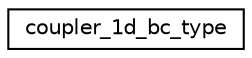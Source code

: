 digraph "Graphical Class Hierarchy"
{
 // INTERACTIVE_SVG=YES
 // LATEX_PDF_SIZE
  edge [fontname="Helvetica",fontsize="10",labelfontname="Helvetica",labelfontsize="10"];
  node [fontname="Helvetica",fontsize="10",shape=record];
  rankdir="LR";
  Node0 [label="coupler_1d_bc_type",height=0.2,width=0.4,color="black", fillcolor="white", style="filled",URL="$structcoupler__types__mod_1_1coupler__1d__bc__type.html",tooltip="Coupler data for 1D boundary conditions."];
}
